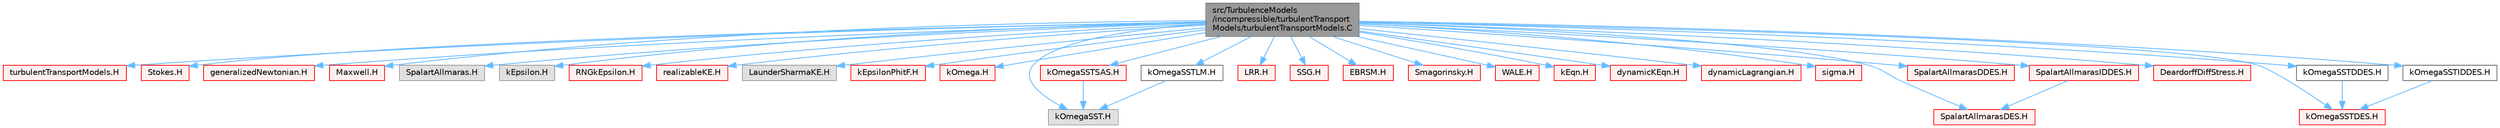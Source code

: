 digraph "src/TurbulenceModels/incompressible/turbulentTransportModels/turbulentTransportModels.C"
{
 // LATEX_PDF_SIZE
  bgcolor="transparent";
  edge [fontname=Helvetica,fontsize=10,labelfontname=Helvetica,labelfontsize=10];
  node [fontname=Helvetica,fontsize=10,shape=box,height=0.2,width=0.4];
  Node1 [id="Node000001",label="src/TurbulenceModels\l/incompressible/turbulentTransport\lModels/turbulentTransportModels.C",height=0.2,width=0.4,color="gray40", fillcolor="grey60", style="filled", fontcolor="black",tooltip=" "];
  Node1 -> Node2 [id="edge1_Node000001_Node000002",color="steelblue1",style="solid",tooltip=" "];
  Node2 [id="Node000002",label="turbulentTransportModels.H",height=0.2,width=0.4,color="red", fillcolor="#FFF0F0", style="filled",URL="$turbulentTransportModels_8H.html",tooltip=" "];
  Node1 -> Node412 [id="edge2_Node000001_Node000412",color="steelblue1",style="solid",tooltip=" "];
  Node412 [id="Node000412",label="Stokes.H",height=0.2,width=0.4,color="red", fillcolor="#FFF0F0", style="filled",URL="$Stokes_8H.html",tooltip=" "];
  Node1 -> Node414 [id="edge3_Node000001_Node000414",color="steelblue1",style="solid",tooltip=" "];
  Node414 [id="Node000414",label="generalizedNewtonian.H",height=0.2,width=0.4,color="red", fillcolor="#FFF0F0", style="filled",URL="$generalizedNewtonian_8H.html",tooltip=" "];
  Node1 -> Node416 [id="edge4_Node000001_Node000416",color="steelblue1",style="solid",tooltip=" "];
  Node416 [id="Node000416",label="Maxwell.H",height=0.2,width=0.4,color="red", fillcolor="#FFF0F0", style="filled",URL="$Maxwell_8H.html",tooltip=" "];
  Node1 -> Node417 [id="edge5_Node000001_Node000417",color="steelblue1",style="solid",tooltip=" "];
  Node417 [id="Node000417",label="SpalartAllmaras.H",height=0.2,width=0.4,color="grey60", fillcolor="#E0E0E0", style="filled",tooltip=" "];
  Node1 -> Node418 [id="edge6_Node000001_Node000418",color="steelblue1",style="solid",tooltip=" "];
  Node418 [id="Node000418",label="kEpsilon.H",height=0.2,width=0.4,color="grey60", fillcolor="#E0E0E0", style="filled",tooltip=" "];
  Node1 -> Node419 [id="edge7_Node000001_Node000419",color="steelblue1",style="solid",tooltip=" "];
  Node419 [id="Node000419",label="RNGkEpsilon.H",height=0.2,width=0.4,color="red", fillcolor="#FFF0F0", style="filled",URL="$RNGkEpsilon_8H.html",tooltip=" "];
  Node1 -> Node421 [id="edge8_Node000001_Node000421",color="steelblue1",style="solid",tooltip=" "];
  Node421 [id="Node000421",label="realizableKE.H",height=0.2,width=0.4,color="red", fillcolor="#FFF0F0", style="filled",URL="$realizableKE_8H.html",tooltip=" "];
  Node1 -> Node422 [id="edge9_Node000001_Node000422",color="steelblue1",style="solid",tooltip=" "];
  Node422 [id="Node000422",label="LaunderSharmaKE.H",height=0.2,width=0.4,color="grey60", fillcolor="#E0E0E0", style="filled",tooltip=" "];
  Node1 -> Node423 [id="edge10_Node000001_Node000423",color="steelblue1",style="solid",tooltip=" "];
  Node423 [id="Node000423",label="kEpsilonPhitF.H",height=0.2,width=0.4,color="red", fillcolor="#FFF0F0", style="filled",URL="$kEpsilonPhitF_8H.html",tooltip=" "];
  Node1 -> Node424 [id="edge11_Node000001_Node000424",color="steelblue1",style="solid",tooltip=" "];
  Node424 [id="Node000424",label="kOmega.H",height=0.2,width=0.4,color="red", fillcolor="#FFF0F0", style="filled",URL="$kOmega_8H.html",tooltip=" "];
  Node1 -> Node425 [id="edge12_Node000001_Node000425",color="steelblue1",style="solid",tooltip=" "];
  Node425 [id="Node000425",label="kOmegaSST.H",height=0.2,width=0.4,color="grey60", fillcolor="#E0E0E0", style="filled",tooltip=" "];
  Node1 -> Node426 [id="edge13_Node000001_Node000426",color="steelblue1",style="solid",tooltip=" "];
  Node426 [id="Node000426",label="kOmegaSSTSAS.H",height=0.2,width=0.4,color="red", fillcolor="#FFF0F0", style="filled",URL="$kOmegaSSTSAS_8H.html",tooltip=" "];
  Node426 -> Node425 [id="edge14_Node000426_Node000425",color="steelblue1",style="solid",tooltip=" "];
  Node1 -> Node427 [id="edge15_Node000001_Node000427",color="steelblue1",style="solid",tooltip=" "];
  Node427 [id="Node000427",label="kOmegaSSTLM.H",height=0.2,width=0.4,color="grey40", fillcolor="white", style="filled",URL="$kOmegaSSTLM_8H.html",tooltip=" "];
  Node427 -> Node425 [id="edge16_Node000427_Node000425",color="steelblue1",style="solid",tooltip=" "];
  Node1 -> Node428 [id="edge17_Node000001_Node000428",color="steelblue1",style="solid",tooltip=" "];
  Node428 [id="Node000428",label="LRR.H",height=0.2,width=0.4,color="red", fillcolor="#FFF0F0", style="filled",URL="$LRR_8H.html",tooltip=" "];
  Node1 -> Node430 [id="edge18_Node000001_Node000430",color="steelblue1",style="solid",tooltip=" "];
  Node430 [id="Node000430",label="SSG.H",height=0.2,width=0.4,color="red", fillcolor="#FFF0F0", style="filled",URL="$SSG_8H.html",tooltip=" "];
  Node1 -> Node431 [id="edge19_Node000001_Node000431",color="steelblue1",style="solid",tooltip=" "];
  Node431 [id="Node000431",label="EBRSM.H",height=0.2,width=0.4,color="red", fillcolor="#FFF0F0", style="filled",URL="$EBRSM_8H.html",tooltip=" "];
  Node1 -> Node432 [id="edge20_Node000001_Node000432",color="steelblue1",style="solid",tooltip=" "];
  Node432 [id="Node000432",label="Smagorinsky.H",height=0.2,width=0.4,color="red", fillcolor="#FFF0F0", style="filled",URL="$Smagorinsky_8H.html",tooltip=" "];
  Node1 -> Node434 [id="edge21_Node000001_Node000434",color="steelblue1",style="solid",tooltip=" "];
  Node434 [id="Node000434",label="WALE.H",height=0.2,width=0.4,color="red", fillcolor="#FFF0F0", style="filled",URL="$WALE_8H.html",tooltip=" "];
  Node1 -> Node435 [id="edge22_Node000001_Node000435",color="steelblue1",style="solid",tooltip=" "];
  Node435 [id="Node000435",label="kEqn.H",height=0.2,width=0.4,color="red", fillcolor="#FFF0F0", style="filled",URL="$kEqn_8H.html",tooltip=" "];
  Node1 -> Node436 [id="edge23_Node000001_Node000436",color="steelblue1",style="solid",tooltip=" "];
  Node436 [id="Node000436",label="dynamicKEqn.H",height=0.2,width=0.4,color="red", fillcolor="#FFF0F0", style="filled",URL="$dynamicKEqn_8H.html",tooltip=" "];
  Node1 -> Node439 [id="edge24_Node000001_Node000439",color="steelblue1",style="solid",tooltip=" "];
  Node439 [id="Node000439",label="dynamicLagrangian.H",height=0.2,width=0.4,color="red", fillcolor="#FFF0F0", style="filled",URL="$dynamicLagrangian_8H.html",tooltip=" "];
  Node1 -> Node440 [id="edge25_Node000001_Node000440",color="steelblue1",style="solid",tooltip=" "];
  Node440 [id="Node000440",label="sigma.H",height=0.2,width=0.4,color="red", fillcolor="#FFF0F0", style="filled",URL="$sigma_8H.html",tooltip=" "];
  Node1 -> Node441 [id="edge26_Node000001_Node000441",color="steelblue1",style="solid",tooltip=" "];
  Node441 [id="Node000441",label="SpalartAllmarasDES.H",height=0.2,width=0.4,color="red", fillcolor="#FFF0F0", style="filled",URL="$SpalartAllmarasDES_8H.html",tooltip=" "];
  Node1 -> Node445 [id="edge27_Node000001_Node000445",color="steelblue1",style="solid",tooltip=" "];
  Node445 [id="Node000445",label="SpalartAllmarasDDES.H",height=0.2,width=0.4,color="red", fillcolor="#FFF0F0", style="filled",URL="$SpalartAllmarasDDES_8H.html",tooltip=" "];
  Node1 -> Node446 [id="edge28_Node000001_Node000446",color="steelblue1",style="solid",tooltip=" "];
  Node446 [id="Node000446",label="SpalartAllmarasIDDES.H",height=0.2,width=0.4,color="red", fillcolor="#FFF0F0", style="filled",URL="$SpalartAllmarasIDDES_8H.html",tooltip=" "];
  Node446 -> Node441 [id="edge29_Node000446_Node000441",color="steelblue1",style="solid",tooltip=" "];
  Node1 -> Node448 [id="edge30_Node000001_Node000448",color="steelblue1",style="solid",tooltip=" "];
  Node448 [id="Node000448",label="DeardorffDiffStress.H",height=0.2,width=0.4,color="red", fillcolor="#FFF0F0", style="filled",URL="$DeardorffDiffStress_8H.html",tooltip=" "];
  Node1 -> Node449 [id="edge31_Node000001_Node000449",color="steelblue1",style="solid",tooltip=" "];
  Node449 [id="Node000449",label="kOmegaSSTDES.H",height=0.2,width=0.4,color="red", fillcolor="#FFF0F0", style="filled",URL="$kOmegaSSTDES_8H.html",tooltip=" "];
  Node1 -> Node451 [id="edge32_Node000001_Node000451",color="steelblue1",style="solid",tooltip=" "];
  Node451 [id="Node000451",label="kOmegaSSTDDES.H",height=0.2,width=0.4,color="grey40", fillcolor="white", style="filled",URL="$kOmegaSSTDDES_8H.html",tooltip=" "];
  Node451 -> Node449 [id="edge33_Node000451_Node000449",color="steelblue1",style="solid",tooltip=" "];
  Node1 -> Node452 [id="edge34_Node000001_Node000452",color="steelblue1",style="solid",tooltip=" "];
  Node452 [id="Node000452",label="kOmegaSSTIDDES.H",height=0.2,width=0.4,color="grey40", fillcolor="white", style="filled",URL="$kOmegaSSTIDDES_8H.html",tooltip=" "];
  Node452 -> Node449 [id="edge35_Node000452_Node000449",color="steelblue1",style="solid",tooltip=" "];
}
